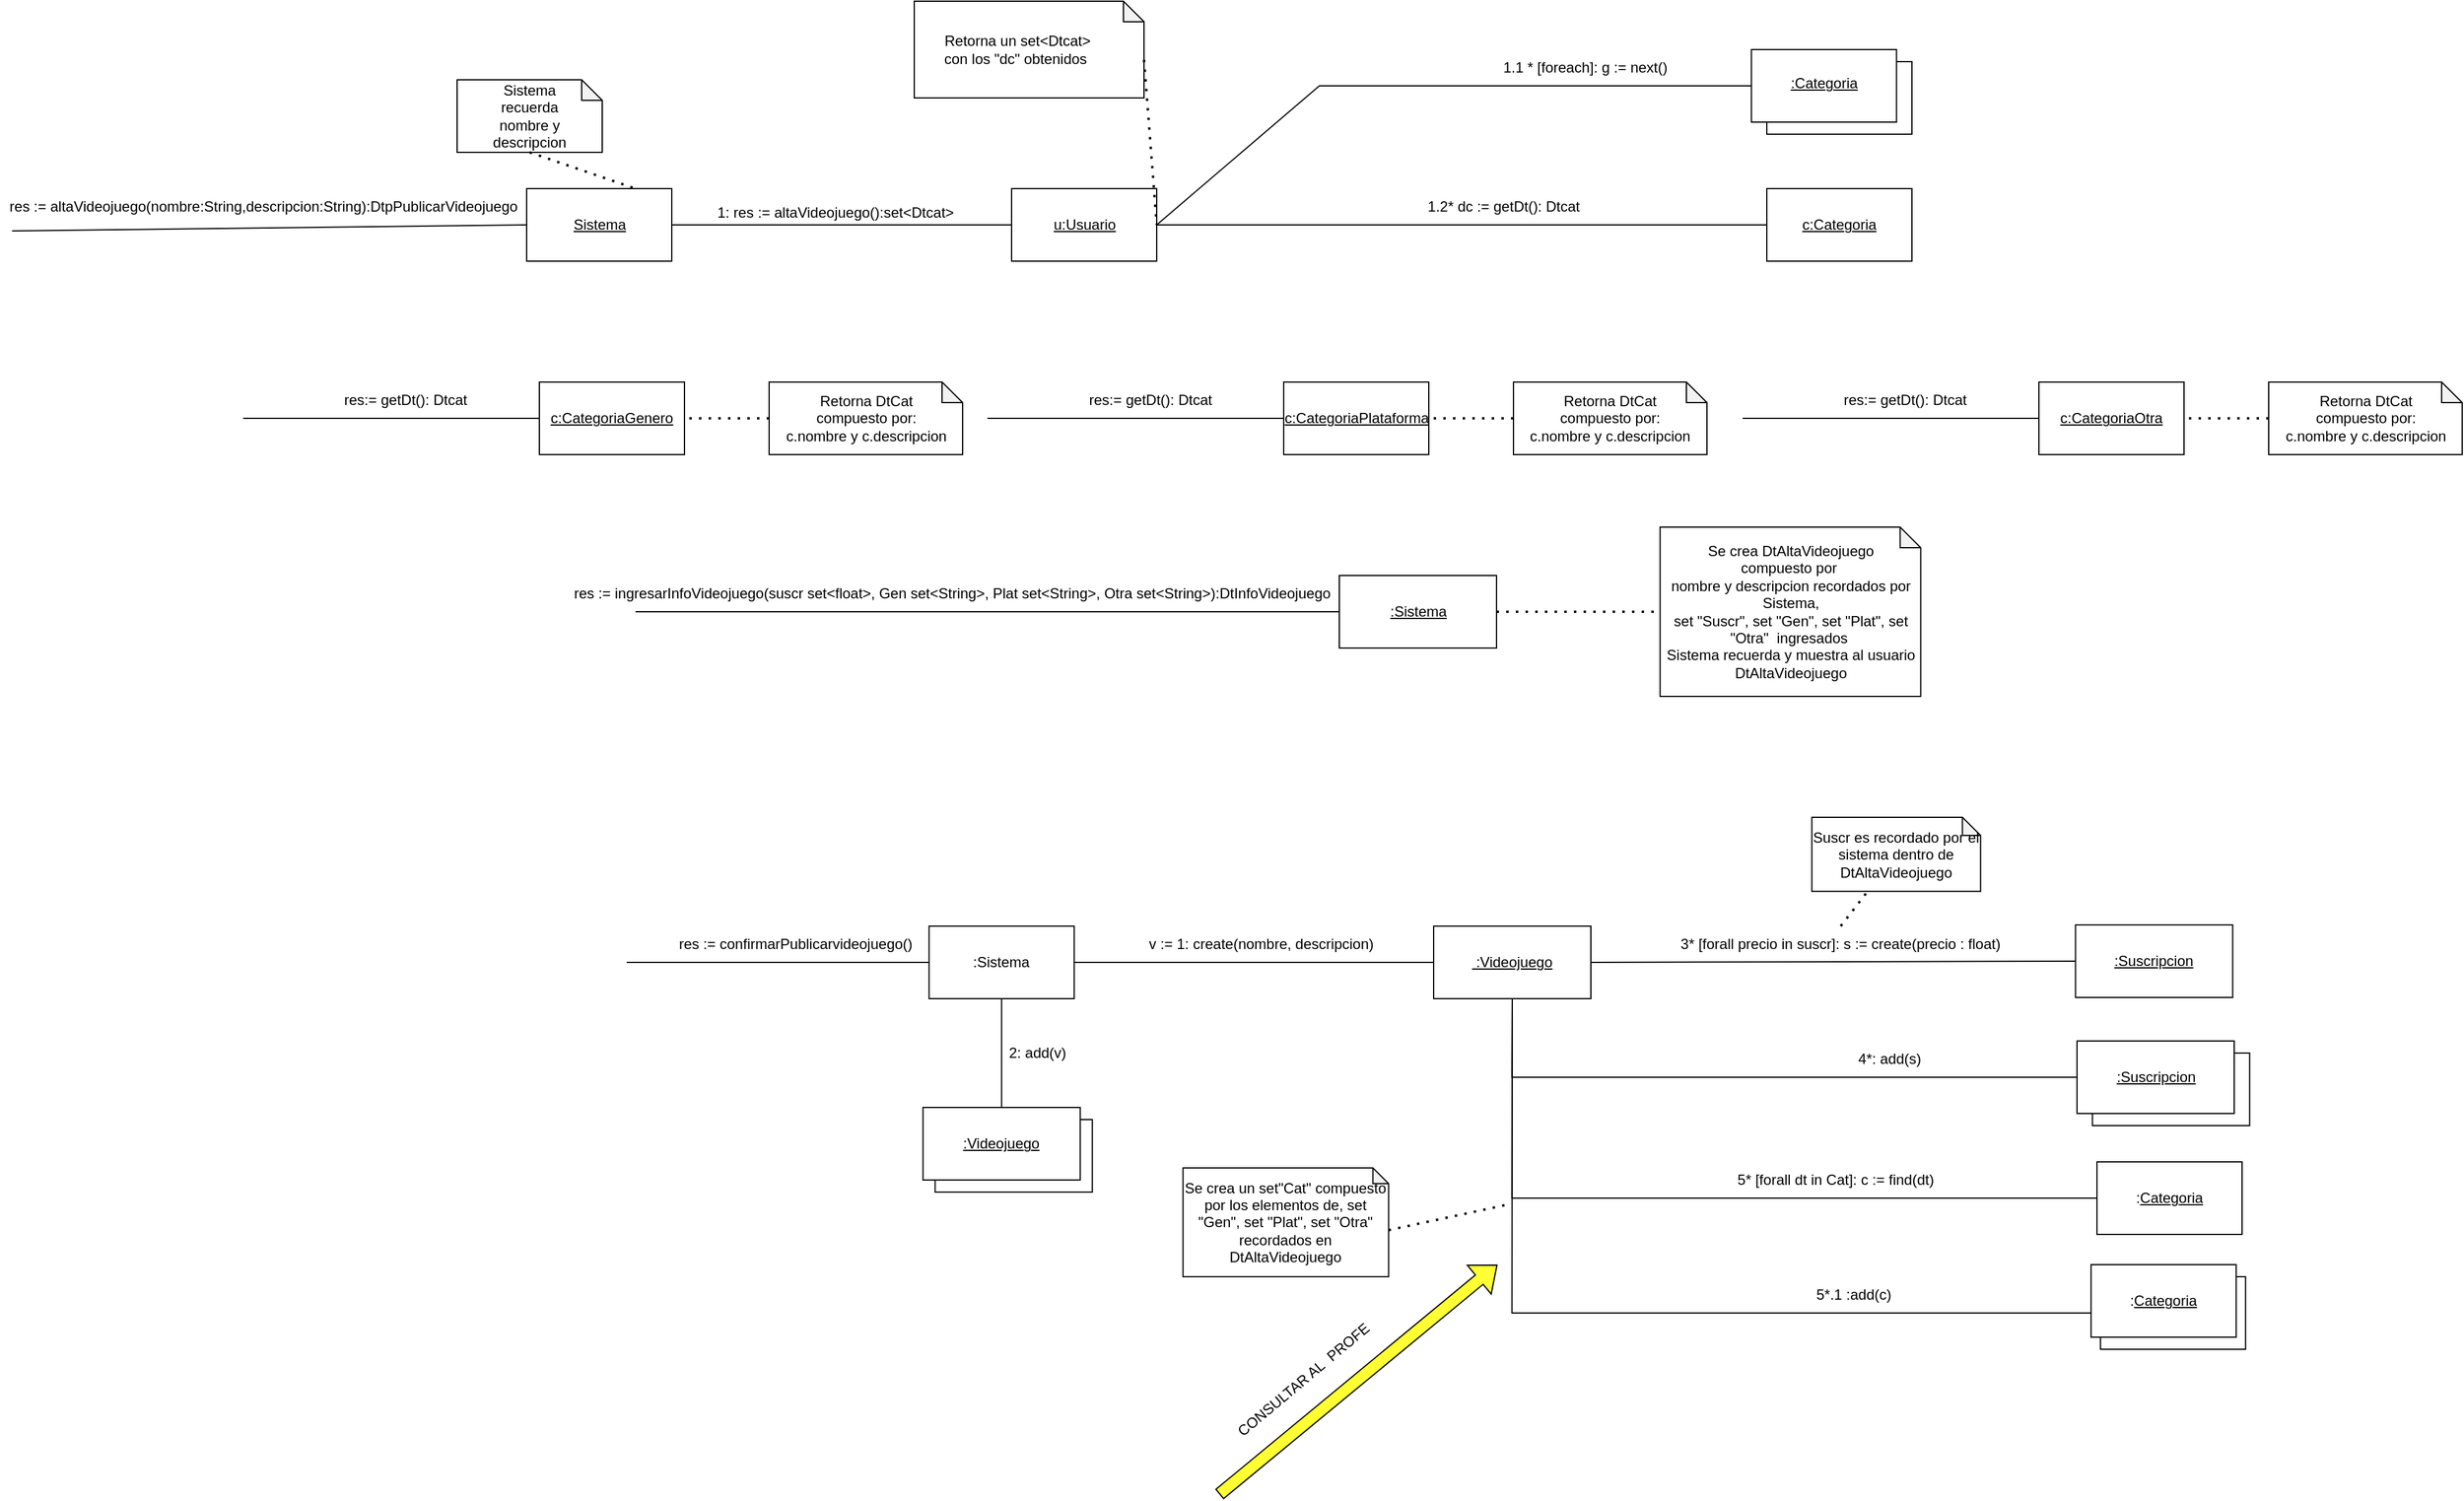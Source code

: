<mxfile version="18.0.6" type="device"><diagram id="nLGqnXm5-cyStu_zuS19" name="Página-1"><mxGraphModel dx="3074" dy="1890" grid="1" gridSize="10" guides="1" tooltips="1" connect="1" arrows="1" fold="1" page="1" pageScale="1" pageWidth="827" pageHeight="1169" math="0" shadow="0"><root><mxCell id="0"/><mxCell id="1" parent="0"/><mxCell id="S6IuoozEWfHYUPOx4UMP-44" value="" style="rounded=0;whiteSpace=wrap;html=1;" parent="1" vertex="1"><mxGeometry x="489.25" y="825" width="130" height="60" as="geometry"/></mxCell><mxCell id="S6IuoozEWfHYUPOx4UMP-17" value="" style="rounded=0;whiteSpace=wrap;html=1;" parent="1" vertex="1"><mxGeometry x="-467.75" y="880" width="130" height="60" as="geometry"/></mxCell><mxCell id="BIJhDUikxEPJ1du6gMWI-7" value="&lt;u&gt;u:Usuario&lt;/u&gt;" style="rounded=0;whiteSpace=wrap;html=1;" parent="1" vertex="1"><mxGeometry x="-404.5" y="110" width="120" height="60" as="geometry"/></mxCell><mxCell id="BIJhDUikxEPJ1du6gMWI-8" value="" style="endArrow=none;html=1;rounded=0;entryX=0;entryY=0.5;entryDx=0;entryDy=0;exitX=0.023;exitY=1.167;exitDx=0;exitDy=0;exitPerimeter=0;" parent="1" target="6NT1p8hN-TdhRn437iNi-1" edge="1" source="BIJhDUikxEPJ1du6gMWI-9"><mxGeometry width="50" height="50" relative="1" as="geometry"><mxPoint x="-1227.5" y="150" as="sourcePoint"/><mxPoint x="-817.5" y="150" as="targetPoint"/></mxGeometry></mxCell><mxCell id="BIJhDUikxEPJ1du6gMWI-9" value="res := altaVideojuego(nombre:String,descripcion:String):DtpPublicarVideojuego" style="text;html=1;strokeColor=none;fillColor=none;align=center;verticalAlign=middle;whiteSpace=wrap;rounded=0;" parent="1" vertex="1"><mxGeometry x="-1241" y="110" width="435.5" height="30" as="geometry"/></mxCell><mxCell id="BIJhDUikxEPJ1du6gMWI-16" value="" style="shape=note;whiteSpace=wrap;html=1;backgroundOutline=1;darkOpacity=0.05;size=17;" parent="1" vertex="1"><mxGeometry x="-863" y="20" width="120" height="60" as="geometry"/></mxCell><mxCell id="BIJhDUikxEPJ1du6gMWI-17" value="Sistema recuerda nombre y descripcion" style="text;html=1;strokeColor=none;fillColor=none;align=center;verticalAlign=middle;whiteSpace=wrap;rounded=0;" parent="1" vertex="1"><mxGeometry x="-833" y="35" width="60" height="30" as="geometry"/></mxCell><mxCell id="BIJhDUikxEPJ1du6gMWI-18" value="" style="endArrow=none;dashed=1;html=1;dashPattern=1 3;strokeWidth=2;rounded=0;exitX=0.5;exitY=1;exitDx=0;exitDy=0;exitPerimeter=0;entryX=0.75;entryY=0;entryDx=0;entryDy=0;" parent="1" source="BIJhDUikxEPJ1du6gMWI-16" target="6NT1p8hN-TdhRn437iNi-1" edge="1"><mxGeometry width="50" height="50" relative="1" as="geometry"><mxPoint x="-637.5" y="285" as="sourcePoint"/><mxPoint x="-757.5" y="95" as="targetPoint"/></mxGeometry></mxCell><mxCell id="BIJhDUikxEPJ1du6gMWI-50" value="" style="rounded=0;whiteSpace=wrap;html=1;" parent="1" vertex="1"><mxGeometry x="220" y="110" width="120" height="60" as="geometry"/></mxCell><mxCell id="BIJhDUikxEPJ1du6gMWI-51" value="" style="endArrow=none;html=1;rounded=0;exitX=1;exitY=0.5;exitDx=0;exitDy=0;entryX=0;entryY=0.5;entryDx=0;entryDy=0;" parent="1" source="BIJhDUikxEPJ1du6gMWI-7" target="BIJhDUikxEPJ1du6gMWI-50" edge="1"><mxGeometry width="50" height="50" relative="1" as="geometry"><mxPoint x="-90" y="200" as="sourcePoint"/><mxPoint x="-40" y="150" as="targetPoint"/><Array as="points"><mxPoint x="-190" y="140"/></Array></mxGeometry></mxCell><mxCell id="BIJhDUikxEPJ1du6gMWI-52" value="&lt;u&gt;c:Categoria&lt;/u&gt;" style="text;html=1;strokeColor=none;fillColor=none;align=center;verticalAlign=middle;whiteSpace=wrap;rounded=0;" parent="1" vertex="1"><mxGeometry x="250" y="125" width="60" height="30" as="geometry"/></mxCell><mxCell id="BIJhDUikxEPJ1du6gMWI-54" value="1.2* dc := getDt(): Dtcat" style="text;html=1;strokeColor=none;fillColor=none;align=center;verticalAlign=middle;whiteSpace=wrap;rounded=0;" parent="1" vertex="1"><mxGeometry x="-70" y="110" width="145" height="30" as="geometry"/></mxCell><mxCell id="BIJhDUikxEPJ1du6gMWI-73" value="" style="shape=note;whiteSpace=wrap;html=1;backgroundOutline=1;darkOpacity=0.05;size=17;" parent="1" vertex="1"><mxGeometry x="-605" y="270" width="160" height="60" as="geometry"/></mxCell><mxCell id="BIJhDUikxEPJ1du6gMWI-74" value="Retorna DtCat compuesto por: c.nombre y c.descripcion" style="text;html=1;strokeColor=none;fillColor=none;align=center;verticalAlign=middle;whiteSpace=wrap;rounded=0;" parent="1" vertex="1"><mxGeometry x="-592.5" y="285" width="135" height="30" as="geometry"/></mxCell><mxCell id="BIJhDUikxEPJ1du6gMWI-75" value="" style="endArrow=none;dashed=1;html=1;dashPattern=1 3;strokeWidth=2;rounded=0;exitX=0;exitY=0.5;exitDx=0;exitDy=0;exitPerimeter=0;entryX=1;entryY=0.5;entryDx=0;entryDy=0;" parent="1" source="BIJhDUikxEPJ1du6gMWI-73" edge="1" target="6NT1p8hN-TdhRn437iNi-5"><mxGeometry width="50" height="50" relative="1" as="geometry"><mxPoint x="-195" y="475" as="sourcePoint"/><mxPoint x="-415" y="445" as="targetPoint"/></mxGeometry></mxCell><mxCell id="BIJhDUikxEPJ1du6gMWI-95" value="" style="shape=note;whiteSpace=wrap;html=1;backgroundOutline=1;darkOpacity=0.05;size=17;" parent="1" vertex="1"><mxGeometry x="-485" y="-45" width="190" height="80" as="geometry"/></mxCell><mxCell id="BIJhDUikxEPJ1du6gMWI-96" value="Retorna un set&amp;lt;Dtcat&amp;gt; con los &quot;dc&quot; obtenidos&amp;nbsp;" style="text;html=1;strokeColor=none;fillColor=none;align=center;verticalAlign=middle;whiteSpace=wrap;rounded=0;" parent="1" vertex="1"><mxGeometry x="-467.5" y="-20" width="135" height="30" as="geometry"/></mxCell><mxCell id="BIJhDUikxEPJ1du6gMWI-97" value="" style="endArrow=none;dashed=1;html=1;dashPattern=1 3;strokeWidth=2;rounded=0;exitX=0;exitY=0;exitDx=190;exitDy=48.5;exitPerimeter=0;entryX=1;entryY=0.5;entryDx=0;entryDy=0;" parent="1" source="BIJhDUikxEPJ1du6gMWI-95" target="BIJhDUikxEPJ1du6gMWI-7" edge="1"><mxGeometry width="50" height="50" relative="1" as="geometry"><mxPoint x="-155" y="60" as="sourcePoint"/><mxPoint x="-270" y="120" as="targetPoint"/></mxGeometry></mxCell><mxCell id="S6IuoozEWfHYUPOx4UMP-1" value="" style="rounded=0;whiteSpace=wrap;html=1;" parent="1" vertex="1"><mxGeometry x="-133.5" y="430" width="130" height="60" as="geometry"/></mxCell><mxCell id="S6IuoozEWfHYUPOx4UMP-2" value="&lt;u&gt;:Sistema&lt;/u&gt;" style="text;html=1;strokeColor=none;fillColor=none;align=center;verticalAlign=middle;whiteSpace=wrap;rounded=0;" parent="1" vertex="1"><mxGeometry x="-98.5" y="445" width="60" height="30" as="geometry"/></mxCell><mxCell id="S6IuoozEWfHYUPOx4UMP-3" value="" style="endArrow=none;html=1;rounded=0;entryX=0;entryY=0.5;entryDx=0;entryDy=0;" parent="1" target="S6IuoozEWfHYUPOx4UMP-1" edge="1"><mxGeometry width="50" height="50" relative="1" as="geometry"><mxPoint x="-715.5" y="460" as="sourcePoint"/><mxPoint x="164.5" y="140" as="targetPoint"/></mxGeometry></mxCell><mxCell id="S6IuoozEWfHYUPOx4UMP-5" value="&lt;span style=&quot;text-align: left;&quot;&gt;res := ingresarInfoVideojuego(suscr set&amp;lt;float&amp;gt;, Gen set&amp;lt;String&amp;gt;, Plat set&amp;lt;String&amp;gt;, Otra set&amp;lt;String&amp;gt;):DtInfoVideojuego&lt;/span&gt;" style="text;html=1;strokeColor=none;fillColor=none;align=center;verticalAlign=middle;whiteSpace=wrap;rounded=0;" parent="1" vertex="1"><mxGeometry x="-805.5" y="430" width="702.75" height="30" as="geometry"/></mxCell><mxCell id="S6IuoozEWfHYUPOx4UMP-10" value="" style="endArrow=none;html=1;rounded=0;exitX=0;exitY=0.5;exitDx=0;exitDy=0;entryX=1;entryY=0.5;entryDx=0;entryDy=0;" parent="1" source="S6IuoozEWfHYUPOx4UMP-11" target="S6IuoozEWfHYUPOx4UMP-22" edge="1"><mxGeometry width="50" height="50" relative="1" as="geometry"><mxPoint x="9.5" y="700" as="sourcePoint"/><mxPoint x="9.5" y="670" as="targetPoint"/></mxGeometry></mxCell><mxCell id="S6IuoozEWfHYUPOx4UMP-11" value="" style="rounded=0;whiteSpace=wrap;html=1;" parent="1" vertex="1"><mxGeometry x="-55.5" y="720" width="130" height="60" as="geometry"/></mxCell><mxCell id="S6IuoozEWfHYUPOx4UMP-12" value="&lt;u&gt;&amp;nbsp;:Videojuego&lt;/u&gt;" style="text;html=1;strokeColor=none;fillColor=none;align=center;verticalAlign=middle;whiteSpace=wrap;rounded=0;" parent="1" vertex="1"><mxGeometry x="-32" y="735" width="83" height="30" as="geometry"/></mxCell><mxCell id="S6IuoozEWfHYUPOx4UMP-13" value="2: add(v)" style="text;html=1;strokeColor=none;fillColor=none;align=center;verticalAlign=middle;whiteSpace=wrap;rounded=0;" parent="1" vertex="1"><mxGeometry x="-512.75" y="810" width="260" height="30" as="geometry"/></mxCell><mxCell id="S6IuoozEWfHYUPOx4UMP-14" value="" style="endArrow=none;html=1;rounded=0;entryX=0.5;entryY=0;entryDx=0;entryDy=0;exitX=0.5;exitY=1;exitDx=0;exitDy=0;" parent="1" source="S6IuoozEWfHYUPOx4UMP-22" target="S6IuoozEWfHYUPOx4UMP-15" edge="1"><mxGeometry width="50" height="50" relative="1" as="geometry"><mxPoint x="-607.75" y="900" as="sourcePoint"/><mxPoint x="-482.75" y="900" as="targetPoint"/></mxGeometry></mxCell><mxCell id="S6IuoozEWfHYUPOx4UMP-15" value="" style="rounded=0;whiteSpace=wrap;html=1;" parent="1" vertex="1"><mxGeometry x="-477.75" y="870" width="130" height="60" as="geometry"/></mxCell><mxCell id="S6IuoozEWfHYUPOx4UMP-16" value="&lt;u&gt;:Videojuego&lt;/u&gt;" style="text;html=1;strokeColor=none;fillColor=none;align=center;verticalAlign=middle;whiteSpace=wrap;rounded=0;" parent="1" vertex="1"><mxGeometry x="-442.75" y="885" width="60" height="30" as="geometry"/></mxCell><mxCell id="S6IuoozEWfHYUPOx4UMP-19" value="&lt;span style=&quot;&quot;&gt;Se crea DtAltaVideojuego&lt;/span&gt;&lt;br style=&quot;&quot;&gt;&lt;span style=&quot;&quot;&gt;compuesto por&amp;nbsp;&lt;/span&gt;&lt;br style=&quot;&quot;&gt;&lt;span style=&quot;&quot;&gt;nombre y descripcion recordados por Sistema,&lt;/span&gt;&lt;br style=&quot;&quot;&gt;&lt;span style=&quot;&quot;&gt;set &quot;Suscr&quot;, set &quot;Gen&quot;, set &quot;Plat&quot;, set &quot;Otra&quot;&amp;nbsp; ingresados&amp;nbsp;&lt;br&gt;Sistema recuerda y muestra al usuario DtAltaVideojuego&lt;br&gt;&lt;/span&gt;" style="shape=note;whiteSpace=wrap;html=1;backgroundOutline=1;darkOpacity=0.05;size=17;" parent="1" vertex="1"><mxGeometry x="131.75" y="390" width="215.5" height="140" as="geometry"/></mxCell><mxCell id="S6IuoozEWfHYUPOx4UMP-21" value="" style="endArrow=none;dashed=1;html=1;dashPattern=1 3;strokeWidth=2;rounded=0;exitX=1;exitY=0.5;exitDx=0;exitDy=0;entryX=0;entryY=0.5;entryDx=0;entryDy=0;entryPerimeter=0;" parent="1" source="S6IuoozEWfHYUPOx4UMP-1" target="S6IuoozEWfHYUPOx4UMP-19" edge="1"><mxGeometry width="50" height="50" relative="1" as="geometry"><mxPoint x="389.5" y="675" as="sourcePoint"/><mxPoint x="494" y="445" as="targetPoint"/></mxGeometry></mxCell><mxCell id="S6IuoozEWfHYUPOx4UMP-22" value=":Sistema" style="rounded=0;whiteSpace=wrap;html=1;" parent="1" vertex="1"><mxGeometry x="-472.75" y="720" width="120" height="60" as="geometry"/></mxCell><mxCell id="S6IuoozEWfHYUPOx4UMP-23" value="" style="endArrow=none;html=1;rounded=0;entryX=0;entryY=0.5;entryDx=0;entryDy=0;" parent="1" target="S6IuoozEWfHYUPOx4UMP-22" edge="1"><mxGeometry width="50" height="50" relative="1" as="geometry"><mxPoint x="-722.75" y="750" as="sourcePoint"/><mxPoint x="-432.75" y="675" as="targetPoint"/></mxGeometry></mxCell><mxCell id="S6IuoozEWfHYUPOx4UMP-24" value="res := confirmarPublicarvideojuego()" style="text;html=1;strokeColor=none;fillColor=none;align=center;verticalAlign=middle;whiteSpace=wrap;rounded=0;" parent="1" vertex="1"><mxGeometry x="-697.75" y="720" width="230" height="30" as="geometry"/></mxCell><mxCell id="S6IuoozEWfHYUPOx4UMP-35" value="v := 1: create(nombre, descripcion)" style="text;html=1;strokeColor=none;fillColor=none;align=center;verticalAlign=middle;whiteSpace=wrap;rounded=0;" parent="1" vertex="1"><mxGeometry x="-292.75" y="720" width="190" height="30" as="geometry"/></mxCell><mxCell id="S6IuoozEWfHYUPOx4UMP-36" value="3* [forall precio in suscr]: s := create(precio : float)" style="text;html=1;strokeColor=none;fillColor=none;align=center;verticalAlign=middle;whiteSpace=wrap;rounded=0;" parent="1" vertex="1"><mxGeometry x="135" y="720" width="292.25" height="30" as="geometry"/></mxCell><mxCell id="S6IuoozEWfHYUPOx4UMP-37" value="" style="endArrow=none;html=1;rounded=0;exitX=1;exitY=0.5;exitDx=0;exitDy=0;entryX=0;entryY=0.5;entryDx=0;entryDy=0;" parent="1" source="S6IuoozEWfHYUPOx4UMP-11" target="S6IuoozEWfHYUPOx4UMP-38" edge="1"><mxGeometry width="50" height="50" relative="1" as="geometry"><mxPoint x="87.25" y="749" as="sourcePoint"/><mxPoint x="475.25" y="749" as="targetPoint"/></mxGeometry></mxCell><mxCell id="S6IuoozEWfHYUPOx4UMP-38" value="" style="rounded=0;whiteSpace=wrap;html=1;" parent="1" vertex="1"><mxGeometry x="475.25" y="719" width="130" height="60" as="geometry"/></mxCell><mxCell id="S6IuoozEWfHYUPOx4UMP-39" value="&lt;u&gt;:Suscripcion&lt;/u&gt;" style="text;html=1;strokeColor=none;fillColor=none;align=center;verticalAlign=middle;whiteSpace=wrap;rounded=0;" parent="1" vertex="1"><mxGeometry x="510.25" y="734" width="60" height="30" as="geometry"/></mxCell><mxCell id="S6IuoozEWfHYUPOx4UMP-40" value="" style="endArrow=none;dashed=1;html=1;dashPattern=1 3;strokeWidth=2;rounded=0;exitX=0.5;exitY=0;exitDx=0;exitDy=0;" parent="1" source="S6IuoozEWfHYUPOx4UMP-36" target="S6IuoozEWfHYUPOx4UMP-41" edge="1"><mxGeometry width="50" height="50" relative="1" as="geometry"><mxPoint x="197.25" y="660" as="sourcePoint"/><mxPoint x="297.25" y="670" as="targetPoint"/></mxGeometry></mxCell><mxCell id="S6IuoozEWfHYUPOx4UMP-41" value="Suscr es recordado por el sistema dentro de DtAltaVideojuego" style="shape=note;whiteSpace=wrap;html=1;backgroundOutline=1;darkOpacity=0.05;size=15;" parent="1" vertex="1"><mxGeometry x="257.25" y="630" width="139.5" height="61.25" as="geometry"/></mxCell><mxCell id="S6IuoozEWfHYUPOx4UMP-42" value="" style="rounded=0;whiteSpace=wrap;html=1;" parent="1" vertex="1"><mxGeometry x="476.5" y="815" width="130" height="60" as="geometry"/></mxCell><mxCell id="S6IuoozEWfHYUPOx4UMP-43" value="&lt;u&gt;:Suscripcion&lt;/u&gt;" style="text;html=1;strokeColor=none;fillColor=none;align=center;verticalAlign=middle;whiteSpace=wrap;rounded=0;" parent="1" vertex="1"><mxGeometry x="511.5" y="830" width="60" height="30" as="geometry"/></mxCell><mxCell id="S6IuoozEWfHYUPOx4UMP-45" value="" style="endArrow=none;html=1;rounded=0;entryX=0.5;entryY=1;entryDx=0;entryDy=0;exitX=0;exitY=0.5;exitDx=0;exitDy=0;" parent="1" source="S6IuoozEWfHYUPOx4UMP-42" target="S6IuoozEWfHYUPOx4UMP-11" edge="1"><mxGeometry width="50" height="50" relative="1" as="geometry"><mxPoint x="37.25" y="860" as="sourcePoint"/><mxPoint x="87.25" y="810" as="targetPoint"/><Array as="points"><mxPoint x="9.25" y="845"/></Array></mxGeometry></mxCell><mxCell id="S6IuoozEWfHYUPOx4UMP-46" value="4*: add(s)&amp;nbsp;&amp;nbsp;" style="text;html=1;strokeColor=none;fillColor=none;align=center;verticalAlign=middle;whiteSpace=wrap;rounded=0;" parent="1" vertex="1"><mxGeometry x="279.75" y="815" width="90" height="30" as="geometry"/></mxCell><mxCell id="S6IuoozEWfHYUPOx4UMP-47" value=":&lt;u&gt;Categoria&lt;/u&gt;" style="rounded=0;whiteSpace=wrap;html=1;" parent="1" vertex="1"><mxGeometry x="493" y="915" width="120" height="60" as="geometry"/></mxCell><mxCell id="S6IuoozEWfHYUPOx4UMP-48" value="" style="endArrow=none;html=1;rounded=0;entryX=0;entryY=0.5;entryDx=0;entryDy=0;exitX=0.5;exitY=1;exitDx=0;exitDy=0;" parent="1" source="S6IuoozEWfHYUPOx4UMP-11" target="S6IuoozEWfHYUPOx4UMP-47" edge="1"><mxGeometry width="50" height="50" relative="1" as="geometry"><mxPoint x="97.25" y="1230" as="sourcePoint"/><mxPoint x="467.25" y="890" as="targetPoint"/><Array as="points"><mxPoint x="9.25" y="945"/></Array></mxGeometry></mxCell><mxCell id="S6IuoozEWfHYUPOx4UMP-49" value="5* [forall dt in Cat]: c := find(dt)" style="text;html=1;strokeColor=none;fillColor=none;align=center;verticalAlign=middle;whiteSpace=wrap;rounded=0;rotation=0;" parent="1" vertex="1"><mxGeometry x="107.25" y="915" width="340" height="30" as="geometry"/></mxCell><mxCell id="S6IuoozEWfHYUPOx4UMP-54" value="Se crea un set&quot;Cat&quot; compuesto por los elementos de, set &quot;Gen&quot;, set &quot;Plat&quot;, set &quot;Otra&quot; recordados en DtAltaVideojuego" style="shape=note;whiteSpace=wrap;html=1;backgroundOutline=1;darkOpacity=0.05;size=13;" parent="1" vertex="1"><mxGeometry x="-262.75" y="920" width="170" height="90" as="geometry"/></mxCell><mxCell id="S6IuoozEWfHYUPOx4UMP-56" value=":&lt;u&gt;Categoria&lt;/u&gt;" style="rounded=0;whiteSpace=wrap;html=1;" parent="1" vertex="1"><mxGeometry x="495.88" y="1010" width="120" height="60" as="geometry"/></mxCell><mxCell id="S6IuoozEWfHYUPOx4UMP-59" value="" style="endArrow=none;html=1;rounded=0;entryX=0;entryY=0.5;entryDx=0;entryDy=0;exitX=0.5;exitY=1;exitDx=0;exitDy=0;" parent="1" source="S6IuoozEWfHYUPOx4UMP-11" target="S6IuoozEWfHYUPOx4UMP-56" edge="1"><mxGeometry width="50" height="50" relative="1" as="geometry"><mxPoint x="-2.75" y="1040" as="sourcePoint"/><mxPoint x="938.63" y="1090" as="targetPoint"/><Array as="points"><mxPoint x="9.25" y="1040"/></Array></mxGeometry></mxCell><mxCell id="S6IuoozEWfHYUPOx4UMP-60" value="5*.1 :add(c)" style="text;html=1;strokeColor=none;fillColor=none;align=center;verticalAlign=middle;whiteSpace=wrap;rounded=0;" parent="1" vertex="1"><mxGeometry x="247.25" y="1010" width="90" height="30" as="geometry"/></mxCell><mxCell id="S6IuoozEWfHYUPOx4UMP-67" value=":&lt;u&gt;Categoria&lt;/u&gt;" style="rounded=0;whiteSpace=wrap;html=1;" parent="1" vertex="1"><mxGeometry x="488.13" y="1000" width="120" height="60" as="geometry"/></mxCell><mxCell id="S6IuoozEWfHYUPOx4UMP-68" value="" style="endArrow=none;dashed=1;html=1;dashPattern=1 3;strokeWidth=2;rounded=0;exitX=0;exitY=0;exitDx=170;exitDy=51.5;exitPerimeter=0;" parent="1" source="S6IuoozEWfHYUPOx4UMP-54" edge="1"><mxGeometry width="50" height="50" relative="1" as="geometry"><mxPoint x="317.25" y="980" as="sourcePoint"/><mxPoint x="7.25" y="950" as="targetPoint"/></mxGeometry></mxCell><mxCell id="vip3YMet7ZhToMtQz0v2-1" value="" style="shape=flexArrow;endArrow=classic;html=1;rounded=0;fillColor=#FFFF33;" parent="1" edge="1"><mxGeometry width="50" height="50" relative="1" as="geometry"><mxPoint x="-232.75" y="1190" as="sourcePoint"/><mxPoint x="-2.75" y="1000" as="targetPoint"/></mxGeometry></mxCell><mxCell id="vip3YMet7ZhToMtQz0v2-2" value="CONSULTAR AL&amp;nbsp; PROFE" style="text;html=1;strokeColor=none;fillColor=none;align=center;verticalAlign=middle;whiteSpace=wrap;rounded=0;rotation=-40;" parent="1" vertex="1"><mxGeometry x="-262.75" y="1080" width="200" height="30" as="geometry"/></mxCell><mxCell id="6NT1p8hN-TdhRn437iNi-1" value="&lt;u&gt;Sistema&lt;/u&gt;" style="rounded=0;whiteSpace=wrap;html=1;" vertex="1" parent="1"><mxGeometry x="-805.5" y="110" width="120" height="60" as="geometry"/></mxCell><mxCell id="6NT1p8hN-TdhRn437iNi-2" value="" style="endArrow=none;html=1;rounded=0;exitX=1;exitY=0.5;exitDx=0;exitDy=0;entryX=0;entryY=0.5;entryDx=0;entryDy=0;" edge="1" parent="1" source="6NT1p8hN-TdhRn437iNi-1" target="BIJhDUikxEPJ1du6gMWI-7"><mxGeometry width="50" height="50" relative="1" as="geometry"><mxPoint x="-600" y="150" as="sourcePoint"/><mxPoint x="-550" y="100" as="targetPoint"/></mxGeometry></mxCell><mxCell id="6NT1p8hN-TdhRn437iNi-3" value="1: res := altaVideojuego():set&amp;lt;Dtcat&amp;gt;" style="text;html=1;strokeColor=none;fillColor=none;align=center;verticalAlign=middle;whiteSpace=wrap;rounded=0;" vertex="1" parent="1"><mxGeometry x="-710" y="120" width="320" height="20" as="geometry"/></mxCell><mxCell id="6NT1p8hN-TdhRn437iNi-5" value="" style="rounded=0;whiteSpace=wrap;html=1;" vertex="1" parent="1"><mxGeometry x="-795" y="270" width="120" height="60" as="geometry"/></mxCell><mxCell id="6NT1p8hN-TdhRn437iNi-7" value="&lt;u&gt;c:CategoriaGenero&lt;/u&gt;" style="text;html=1;strokeColor=none;fillColor=none;align=center;verticalAlign=middle;whiteSpace=wrap;rounded=0;" vertex="1" parent="1"><mxGeometry x="-765" y="285" width="60" height="30" as="geometry"/></mxCell><mxCell id="6NT1p8hN-TdhRn437iNi-13" value="" style="rounded=0;whiteSpace=wrap;html=1;" vertex="1" parent="1"><mxGeometry x="220" y="5" width="120" height="60" as="geometry"/></mxCell><mxCell id="6NT1p8hN-TdhRn437iNi-14" value="" style="rounded=0;whiteSpace=wrap;html=1;" vertex="1" parent="1"><mxGeometry x="207.25" y="-5" width="120" height="60" as="geometry"/></mxCell><mxCell id="6NT1p8hN-TdhRn437iNi-15" value="" style="endArrow=none;html=1;rounded=0;entryX=0;entryY=0.5;entryDx=0;entryDy=0;exitX=1;exitY=0.5;exitDx=0;exitDy=0;" edge="1" parent="1" target="6NT1p8hN-TdhRn437iNi-14" source="BIJhDUikxEPJ1du6gMWI-7"><mxGeometry width="50" height="50" relative="1" as="geometry"><mxPoint x="-127.75" y="25" as="sourcePoint"/><mxPoint x="150" y="215" as="targetPoint"/><Array as="points"><mxPoint x="-150" y="25"/></Array></mxGeometry></mxCell><mxCell id="6NT1p8hN-TdhRn437iNi-16" value="&lt;u&gt;:Categoria&lt;/u&gt;" style="text;html=1;strokeColor=none;fillColor=none;align=center;verticalAlign=middle;whiteSpace=wrap;rounded=0;" vertex="1" parent="1"><mxGeometry x="240" y="10" width="54.5" height="25" as="geometry"/></mxCell><mxCell id="6NT1p8hN-TdhRn437iNi-17" value="1.1 * [foreach]: g := next()" style="text;html=1;strokeColor=none;fillColor=none;align=center;verticalAlign=middle;whiteSpace=wrap;rounded=0;" vertex="1" parent="1"><mxGeometry x="-10.5" y="-5" width="160" height="30" as="geometry"/></mxCell><mxCell id="6NT1p8hN-TdhRn437iNi-18" value="" style="endArrow=none;html=1;rounded=0;entryX=0;entryY=0.5;entryDx=0;entryDy=0;" edge="1" parent="1" target="6NT1p8hN-TdhRn437iNi-5"><mxGeometry width="50" height="50" relative="1" as="geometry"><mxPoint x="-1040" y="300" as="sourcePoint"/><mxPoint x="-340" y="350" as="targetPoint"/></mxGeometry></mxCell><mxCell id="6NT1p8hN-TdhRn437iNi-19" value="res:= getDt(): Dtcat" style="text;html=1;strokeColor=none;fillColor=none;align=center;verticalAlign=middle;whiteSpace=wrap;rounded=0;" vertex="1" parent="1"><mxGeometry x="-978" y="270" width="145" height="30" as="geometry"/></mxCell><mxCell id="6NT1p8hN-TdhRn437iNi-21" value="" style="shape=note;whiteSpace=wrap;html=1;backgroundOutline=1;darkOpacity=0.05;size=17;" vertex="1" parent="1"><mxGeometry x="10.5" y="270" width="160" height="60" as="geometry"/></mxCell><mxCell id="6NT1p8hN-TdhRn437iNi-22" value="Retorna DtCat compuesto por: c.nombre y c.descripcion" style="text;html=1;strokeColor=none;fillColor=none;align=center;verticalAlign=middle;whiteSpace=wrap;rounded=0;" vertex="1" parent="1"><mxGeometry x="23" y="285" width="135" height="30" as="geometry"/></mxCell><mxCell id="6NT1p8hN-TdhRn437iNi-23" value="" style="endArrow=none;dashed=1;html=1;dashPattern=1 3;strokeWidth=2;rounded=0;exitX=0;exitY=0.5;exitDx=0;exitDy=0;exitPerimeter=0;entryX=1;entryY=0.5;entryDx=0;entryDy=0;" edge="1" parent="1" source="6NT1p8hN-TdhRn437iNi-21" target="6NT1p8hN-TdhRn437iNi-24"><mxGeometry width="50" height="50" relative="1" as="geometry"><mxPoint x="420.5" y="475" as="sourcePoint"/><mxPoint x="200.5" y="445" as="targetPoint"/></mxGeometry></mxCell><mxCell id="6NT1p8hN-TdhRn437iNi-24" value="" style="rounded=0;whiteSpace=wrap;html=1;" vertex="1" parent="1"><mxGeometry x="-179.5" y="270" width="120" height="60" as="geometry"/></mxCell><mxCell id="6NT1p8hN-TdhRn437iNi-25" value="&lt;u&gt;c:CategoriaPlataforma&lt;/u&gt;" style="text;html=1;strokeColor=none;fillColor=none;align=center;verticalAlign=middle;whiteSpace=wrap;rounded=0;" vertex="1" parent="1"><mxGeometry x="-149.5" y="285" width="60" height="30" as="geometry"/></mxCell><mxCell id="6NT1p8hN-TdhRn437iNi-26" value="" style="endArrow=none;html=1;rounded=0;entryX=0;entryY=0.5;entryDx=0;entryDy=0;" edge="1" parent="1" target="6NT1p8hN-TdhRn437iNi-24"><mxGeometry width="50" height="50" relative="1" as="geometry"><mxPoint x="-424.5" y="300" as="sourcePoint"/><mxPoint x="275.5" y="350" as="targetPoint"/></mxGeometry></mxCell><mxCell id="6NT1p8hN-TdhRn437iNi-27" value="res:= getDt(): Dtcat" style="text;html=1;strokeColor=none;fillColor=none;align=center;verticalAlign=middle;whiteSpace=wrap;rounded=0;" vertex="1" parent="1"><mxGeometry x="-362.5" y="270" width="145" height="30" as="geometry"/></mxCell><mxCell id="6NT1p8hN-TdhRn437iNi-28" value="" style="shape=note;whiteSpace=wrap;html=1;backgroundOutline=1;darkOpacity=0.05;size=17;" vertex="1" parent="1"><mxGeometry x="635" y="270" width="160" height="60" as="geometry"/></mxCell><mxCell id="6NT1p8hN-TdhRn437iNi-29" value="Retorna DtCat compuesto por: c.nombre y c.descripcion" style="text;html=1;strokeColor=none;fillColor=none;align=center;verticalAlign=middle;whiteSpace=wrap;rounded=0;" vertex="1" parent="1"><mxGeometry x="647.5" y="285" width="135" height="30" as="geometry"/></mxCell><mxCell id="6NT1p8hN-TdhRn437iNi-30" value="" style="endArrow=none;dashed=1;html=1;dashPattern=1 3;strokeWidth=2;rounded=0;exitX=0;exitY=0.5;exitDx=0;exitDy=0;exitPerimeter=0;entryX=1;entryY=0.5;entryDx=0;entryDy=0;" edge="1" parent="1" source="6NT1p8hN-TdhRn437iNi-28" target="6NT1p8hN-TdhRn437iNi-31"><mxGeometry width="50" height="50" relative="1" as="geometry"><mxPoint x="1045" y="475" as="sourcePoint"/><mxPoint x="825" y="445" as="targetPoint"/></mxGeometry></mxCell><mxCell id="6NT1p8hN-TdhRn437iNi-31" value="" style="rounded=0;whiteSpace=wrap;html=1;" vertex="1" parent="1"><mxGeometry x="445" y="270" width="120" height="60" as="geometry"/></mxCell><mxCell id="6NT1p8hN-TdhRn437iNi-32" value="&lt;u&gt;c:CategoriaOtra&lt;/u&gt;" style="text;html=1;strokeColor=none;fillColor=none;align=center;verticalAlign=middle;whiteSpace=wrap;rounded=0;" vertex="1" parent="1"><mxGeometry x="475" y="285" width="60" height="30" as="geometry"/></mxCell><mxCell id="6NT1p8hN-TdhRn437iNi-33" value="" style="endArrow=none;html=1;rounded=0;entryX=0;entryY=0.5;entryDx=0;entryDy=0;" edge="1" parent="1" target="6NT1p8hN-TdhRn437iNi-31"><mxGeometry width="50" height="50" relative="1" as="geometry"><mxPoint x="200" y="300" as="sourcePoint"/><mxPoint x="900" y="350" as="targetPoint"/></mxGeometry></mxCell><mxCell id="6NT1p8hN-TdhRn437iNi-34" value="res:= getDt(): Dtcat" style="text;html=1;strokeColor=none;fillColor=none;align=center;verticalAlign=middle;whiteSpace=wrap;rounded=0;" vertex="1" parent="1"><mxGeometry x="262" y="270" width="145" height="30" as="geometry"/></mxCell></root></mxGraphModel></diagram></mxfile>